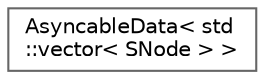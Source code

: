 digraph "クラス階層図"
{
 // LATEX_PDF_SIZE
  bgcolor="transparent";
  edge [fontname=Helvetica,fontsize=10,labelfontname=Helvetica,labelfontsize=10];
  node [fontname=Helvetica,fontsize=10,shape=box,height=0.2,width=0.4];
  rankdir="LR";
  Node0 [id="Node000000",label="AsyncableData\< std\l::vector\< SNode \> \>",height=0.2,width=0.4,color="grey40", fillcolor="white", style="filled",URL="$class_asyncable_data.html",tooltip=" "];
}
